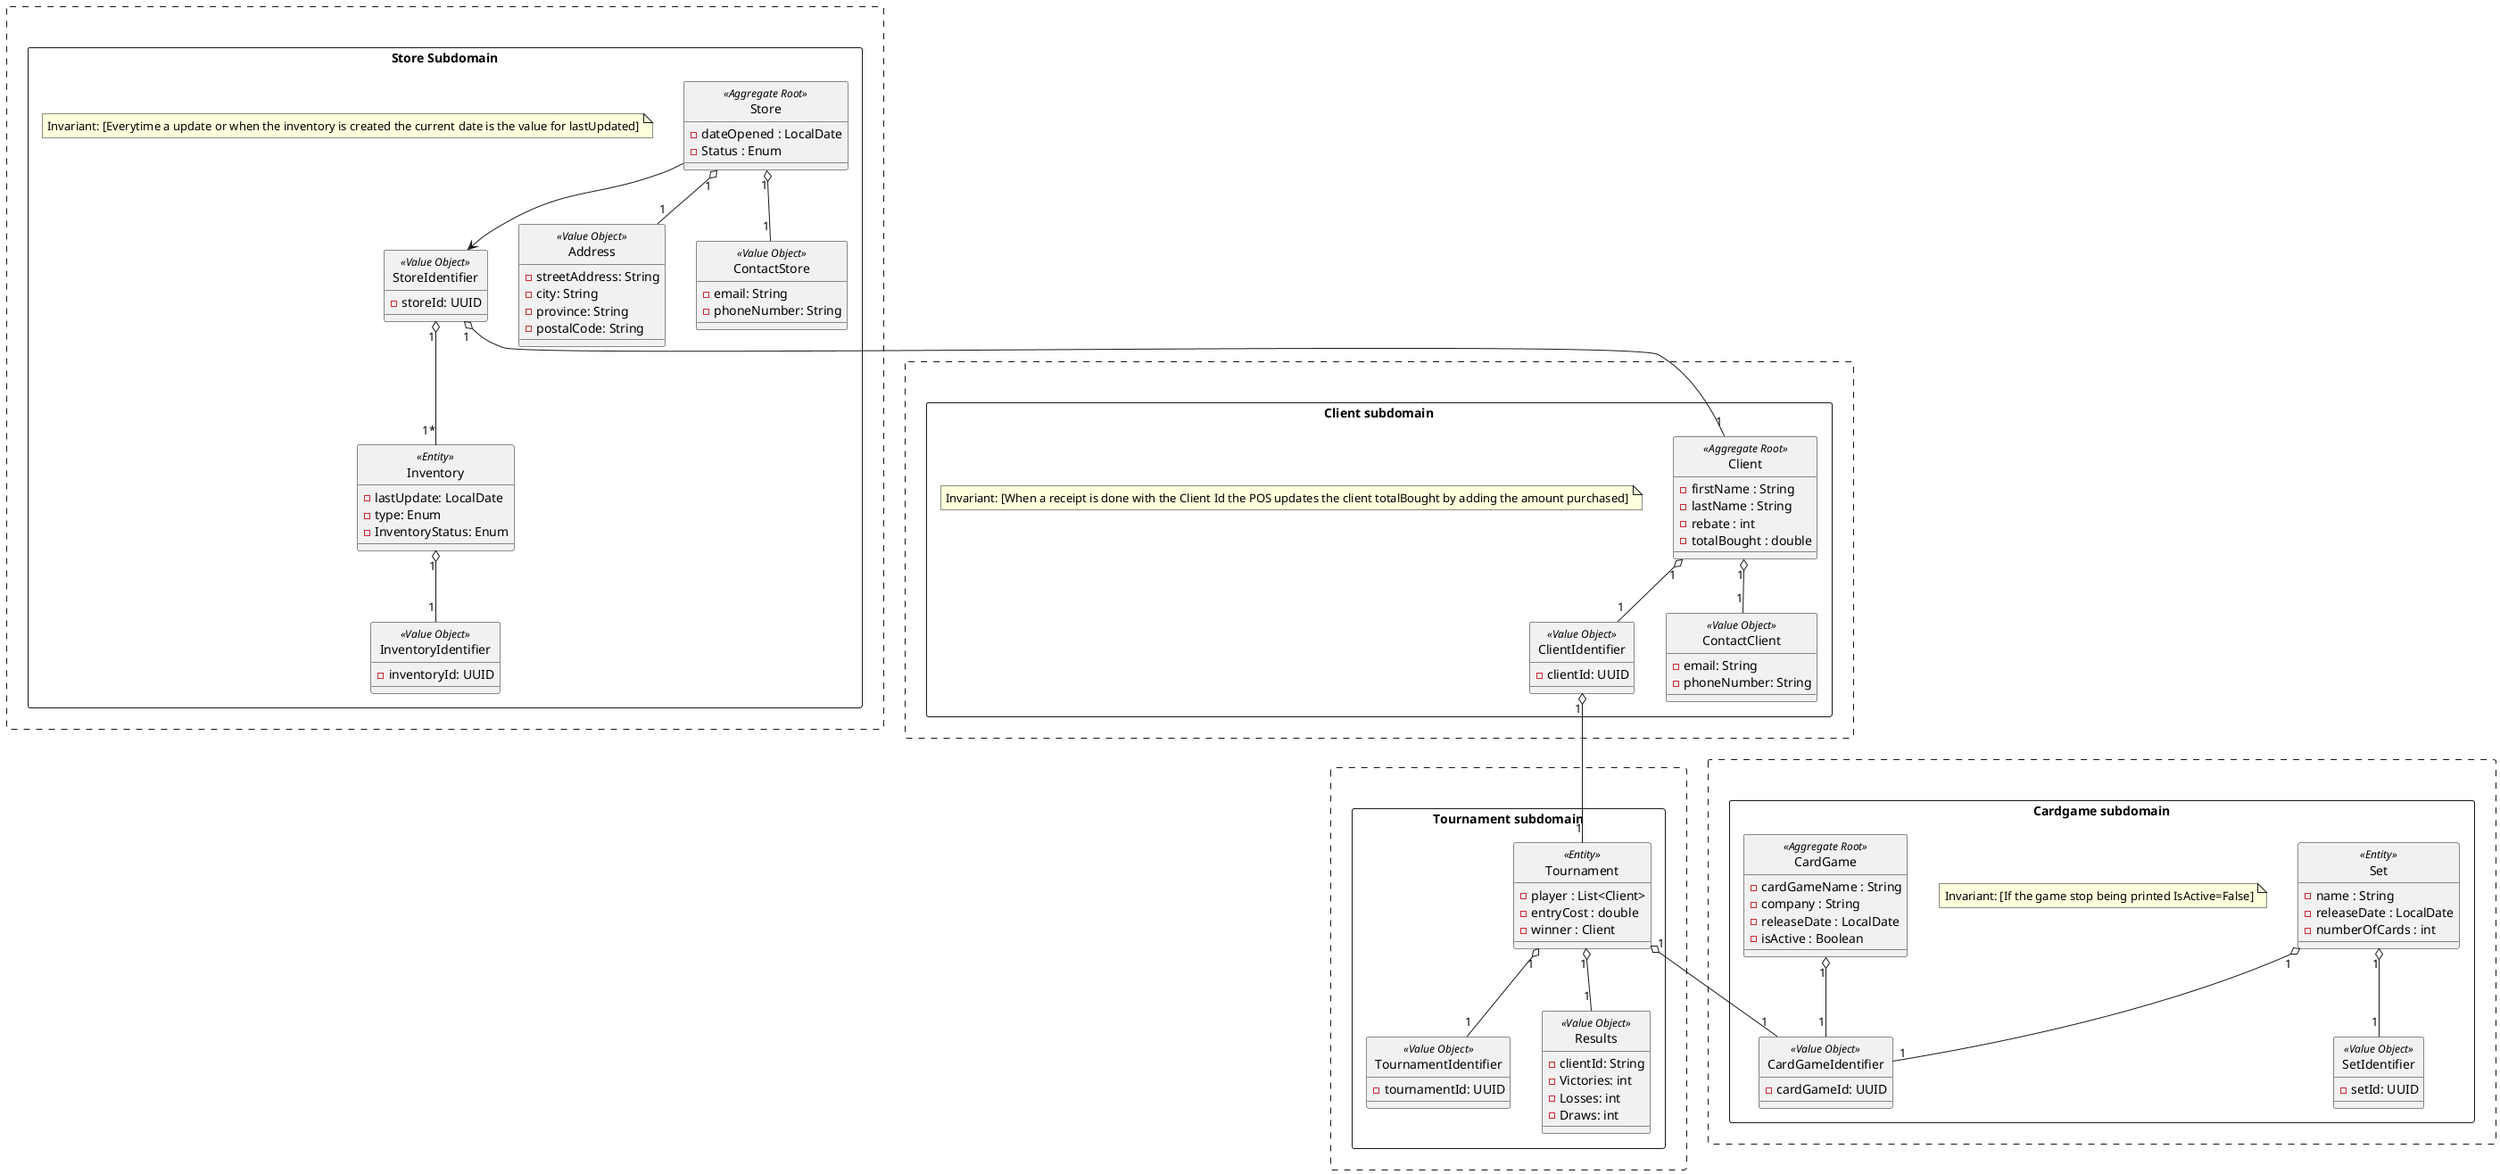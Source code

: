 @startuml
hide circle

!define ENTITY(entityName) class entityName << Entity >>
!define AGGREGATE_ROOT(aggregateRootName) class aggregateRootName << Aggregate Root >>
!define VALUE_OBJECT(valueObjectName) class valueObjectName << Value Object >>

rectangle " " as BoundedContextStore #line.dashed {
    rectangle "Store Subdomain"{
        ENTITY(Store) {
            -dateOpened : LocalDate
            -Status : Enum
        }



        VALUE_OBJECT(StoreIdentifier) {
            -storeId: UUID
        }

        VALUE_OBJECT(Address) {
            -streetAddress: String
            -city: String
            -province: String
            -postalCode: String
        }
        VALUE_OBJECT(ContactStore) {
                    -email: String
                    -phoneNumber: String
                }


     ENTITY(Inventory) {
                    -lastUpdate: LocalDate
                    -type: Enum
                    -InventoryStatus: Enum

                }

       VALUE_OBJECT(InventoryIdentifier) {
                            -inventoryId: UUID
                        }
        Store "1" o-- "1" Address
        Store "1" o-- "1" ContactStore
        Store --> StoreIdentifier

        Inventory "1" o-- "1" InventoryIdentifier

        StoreIdentifier "1" o-- "1*" Inventory
        AGGREGATE_ROOT(Store)
        note "Invariant: [Everytime a update or when the inventory is created the current date is the value for lastUpdated]" as inventoryInvariant1

    }
}
rectangle " " as BoundedContextClient #line.dashed {
    rectangle "Client subdomain"{
   AGGREGATE_ROOT(Client) {
            -firstName : String
            -lastName : String
            -rebate : int
            -totalBought : double
        }



        VALUE_OBJECT(ClientIdentifier) {
            -clientId: UUID
        }

        VALUE_OBJECT(ContactClient) {
                    -email: String
                    -phoneNumber: String
                }
        note "Invariant: [When a receipt is done with the Client Id the POS updates the client totalBought by adding the amount purchased]" as clientInvariant1


        StoreIdentifier "1" o-- "1" Client
        Client "1" o-- "1" ContactClient
        Client "1" o-- "1" ClientIdentifier
}
    }


    rectangle " " as BoundedContextTournament #line.dashed {
        rectangle "Tournament subdomain"{
       ENTITY(Tournament) {
                -player : List<Client>
                -entryCost : double
                -winner : Client
            }



            VALUE_OBJECT(TournamentIdentifier) {
                -tournamentId: UUID
            }

            VALUE_OBJECT(Results) {
                        -clientId: String
                        -Victories: int
                        -Losses: int
                        -Draws: int
                    }


        ClientIdentifier "1" o-- "1" "Tournament"
        Tournament "1" o-- "1" Results
        Tournament "1" o-- "1" TournamentIdentifier
    }
        }



    rectangle " " as BoundedContextCardGame #line.dashed {
        rectangle "Cardgame subdomain"{
       AGGREGATE_ROOT(CardGame) {
                -cardGameName : String
                -company : String
                -releaseDate : LocalDate
                -isActive : Boolean
            }

        note "Invariant: [If the game stop being printed IsActive=False]" as cardGameInvariant1


            VALUE_OBJECT(CardGameIdentifier) {
                -cardGameId: UUID
            }



            ENTITY(Set) {
                -name : String
                -releaseDate : LocalDate
                -numberOfCards : int
            }
            VALUE_OBJECT(SetIdentifier) {
                                    -setId: UUID
            }

            CardGame "1" o-- "1" CardGameIdentifier
            Set "1" o-- "1" CardGameIdentifier
            Set "1" o-- "1" SetIdentifier
            "Tournament" "1" o-- "1" CardGameIdentifier


        }
        }


@enduml
